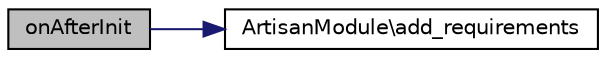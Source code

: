 digraph "onAfterInit"
{
  edge [fontname="Helvetica",fontsize="10",labelfontname="Helvetica",labelfontsize="10"];
  node [fontname="Helvetica",fontsize="10",shape=record];
  rankdir="LR";
  Node1 [label="onAfterInit",height=0.2,width=0.4,color="black", fillcolor="grey75", style="filled", fontcolor="black"];
  Node1 -> Node2 [color="midnightblue",fontsize="10",style="solid",fontname="Helvetica"];
  Node2 [label="ArtisanModule\\add_requirements",height=0.2,width=0.4,color="black", fillcolor="white", style="filled",URL="$class_artisan_module.html#aefbc0f7e7a6b57aea319dcf3db315259"];
}

